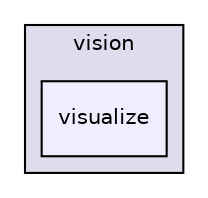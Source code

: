 digraph "/build/FastDeploy/fastdeploy/vision/visualize" {
  compound=true
  node [ fontsize="10", fontname="Helvetica"];
  edge [ labelfontsize="10", labelfontname="Helvetica"];
  subgraph clusterdir_e0f97e9c6c2e64a15c9e5b824b806a92 {
    graph [ bgcolor="#ddddee", pencolor="black", label="vision" fontname="Helvetica", fontsize="10", URL="dir_e0f97e9c6c2e64a15c9e5b824b806a92.html"]
  dir_840f8b4d30dab102469cd75906d5605f [shape=box, label="visualize", style="filled", fillcolor="#eeeeff", pencolor="black", URL="dir_840f8b4d30dab102469cd75906d5605f.html"];
  }
}
